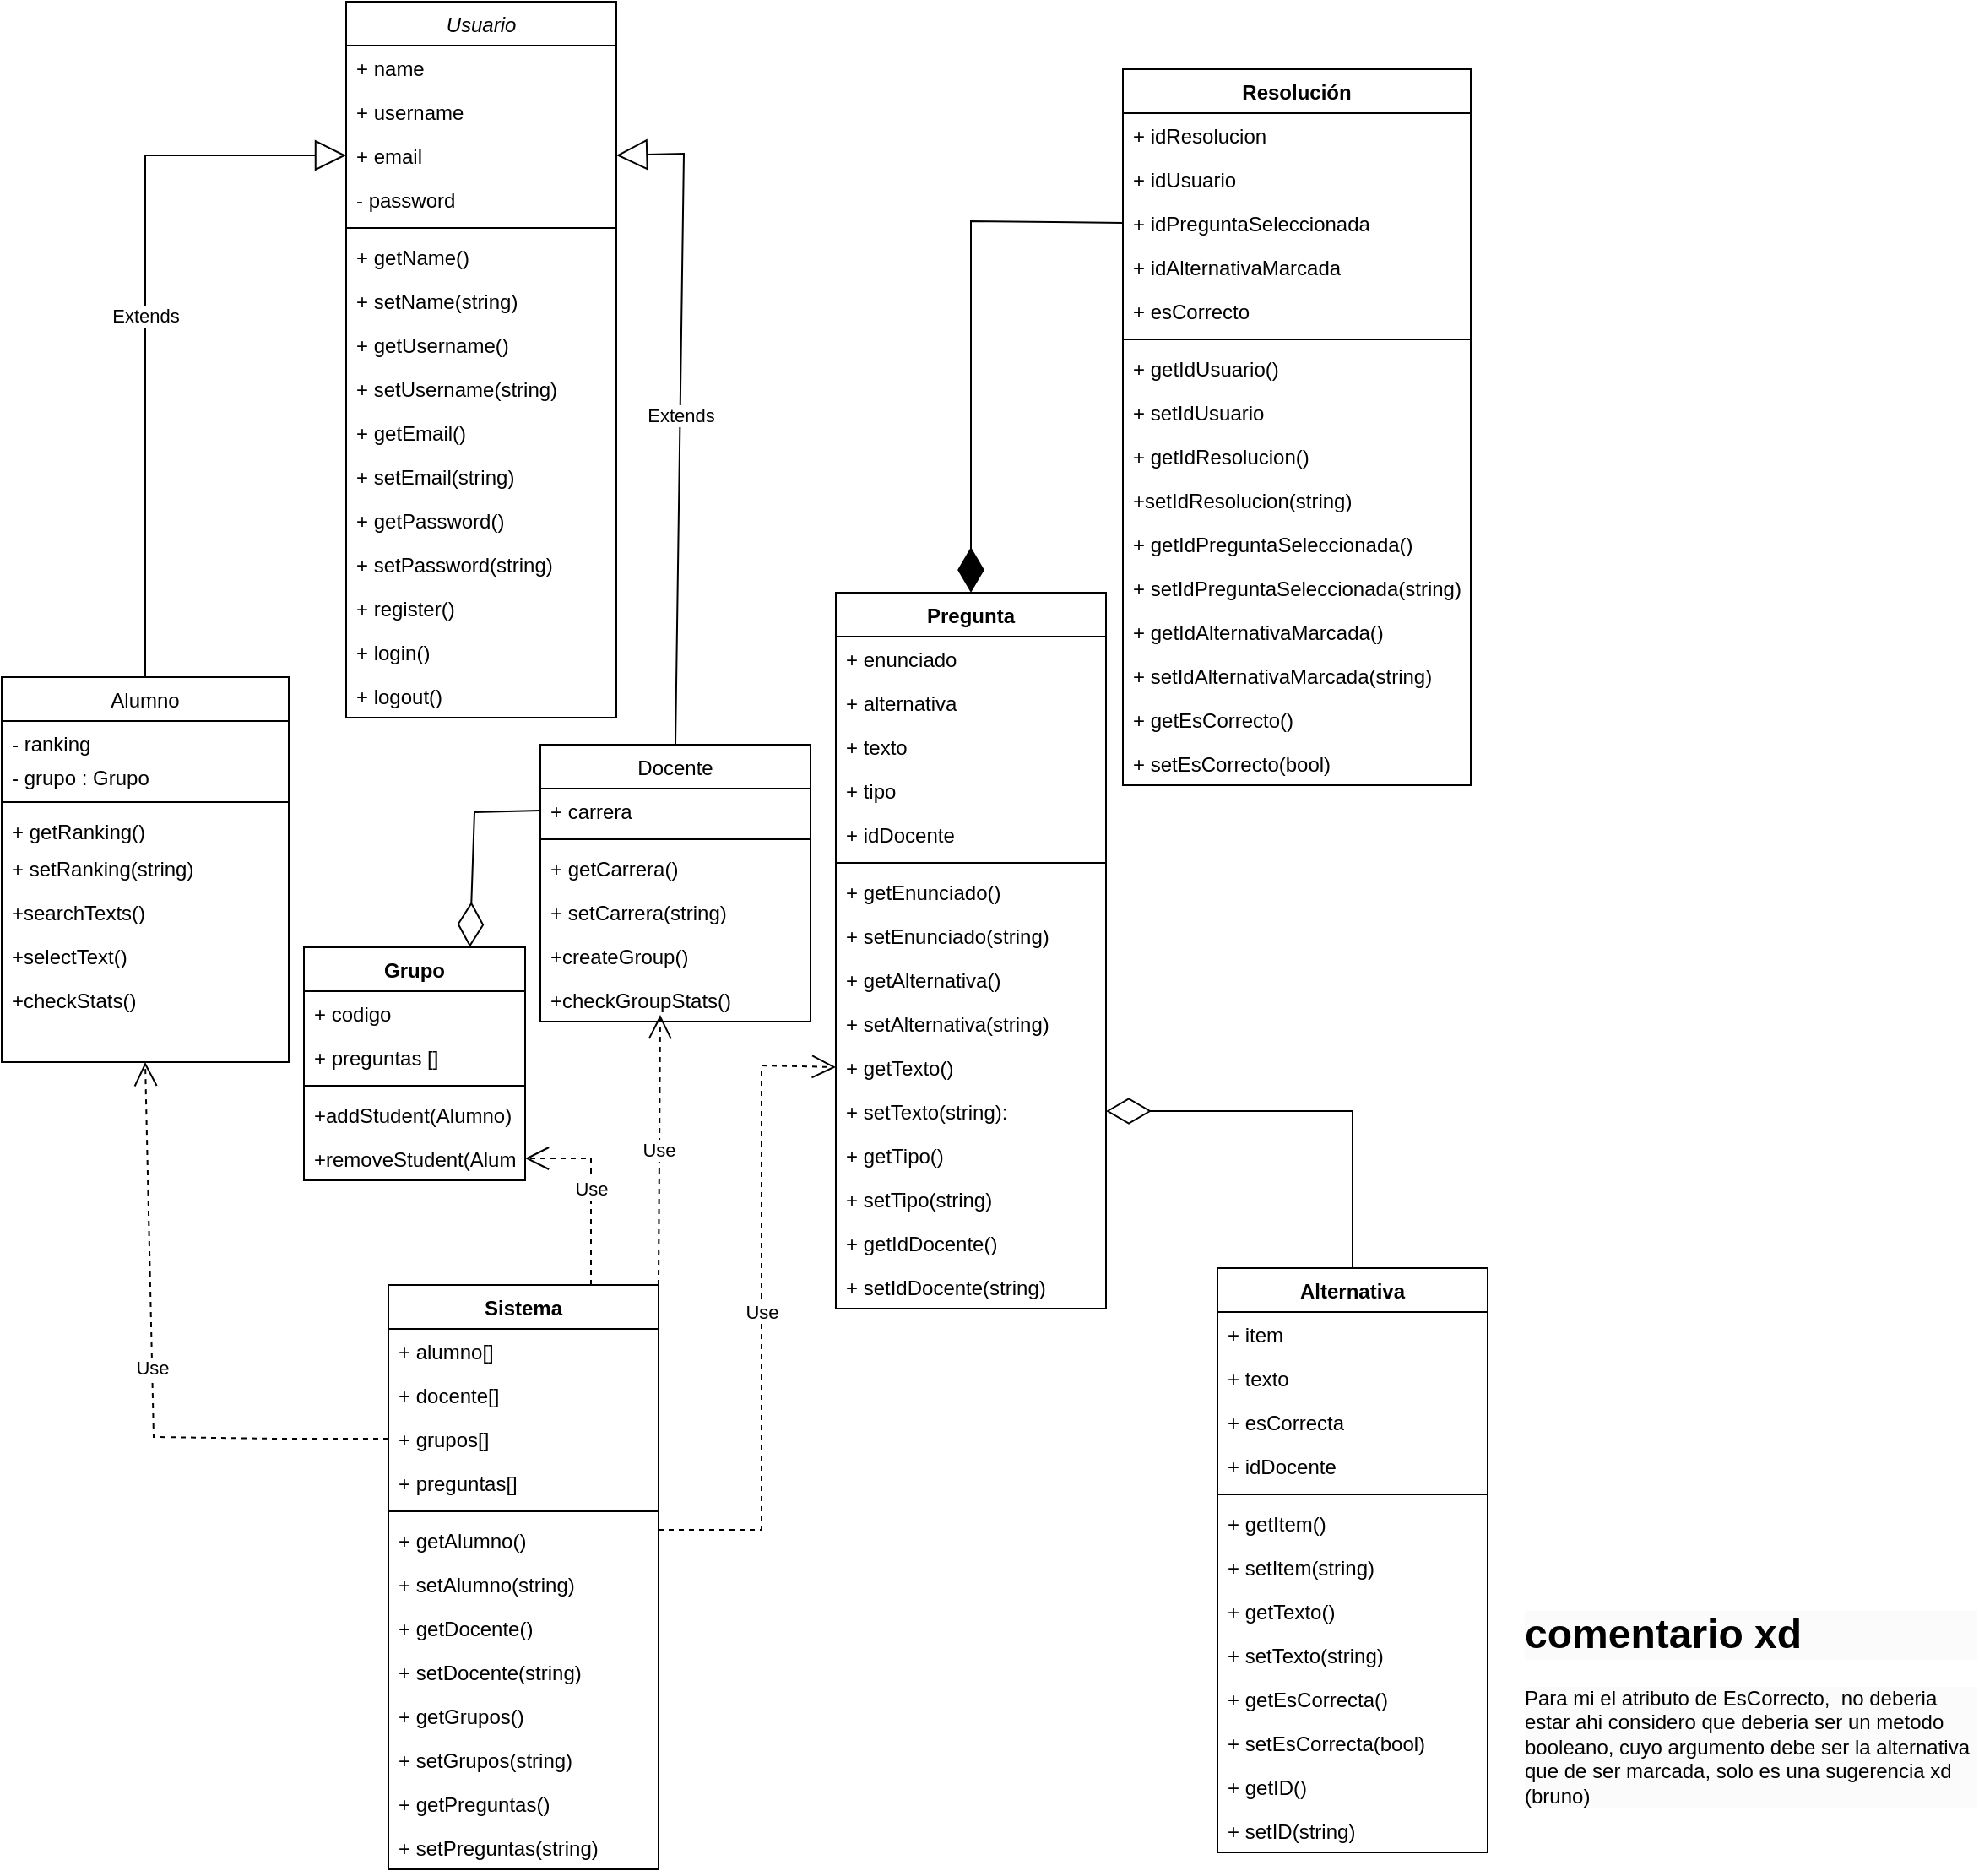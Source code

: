 <mxfile version="22.0.5" type="github">
  <diagram id="C5RBs43oDa-KdzZeNtuy" name="Page-1">
    <mxGraphModel dx="1805" dy="580" grid="1" gridSize="10" guides="1" tooltips="1" connect="1" arrows="1" fold="1" page="1" pageScale="1" pageWidth="827" pageHeight="1169" math="0" shadow="0">
      <root>
        <mxCell id="WIyWlLk6GJQsqaUBKTNV-0" />
        <mxCell id="WIyWlLk6GJQsqaUBKTNV-1" parent="WIyWlLk6GJQsqaUBKTNV-0" />
        <mxCell id="zkfFHV4jXpPFQw0GAbJ--0" value="Usuario" style="swimlane;fontStyle=2;align=center;verticalAlign=top;childLayout=stackLayout;horizontal=1;startSize=26;horizontalStack=0;resizeParent=1;resizeLast=0;collapsible=1;marginBottom=0;rounded=0;shadow=0;strokeWidth=1;" parent="WIyWlLk6GJQsqaUBKTNV-1" vertex="1">
          <mxGeometry x="124" width="160" height="424" as="geometry">
            <mxRectangle x="230" y="140" width="160" height="26" as="alternateBounds" />
          </mxGeometry>
        </mxCell>
        <mxCell id="VuIUFOPwmLwDUJ3QRw0k-3" value="+ name" style="text;align=left;verticalAlign=top;spacingLeft=4;spacingRight=4;overflow=hidden;rotatable=0;points=[[0,0.5],[1,0.5]];portConstraint=eastwest;" parent="zkfFHV4jXpPFQw0GAbJ--0" vertex="1">
          <mxGeometry y="26" width="160" height="26" as="geometry" />
        </mxCell>
        <mxCell id="zkfFHV4jXpPFQw0GAbJ--2" value="+ username" style="text;align=left;verticalAlign=top;spacingLeft=4;spacingRight=4;overflow=hidden;rotatable=0;points=[[0,0.5],[1,0.5]];portConstraint=eastwest;rounded=0;shadow=0;html=0;" parent="zkfFHV4jXpPFQw0GAbJ--0" vertex="1">
          <mxGeometry y="52" width="160" height="26" as="geometry" />
        </mxCell>
        <mxCell id="zkfFHV4jXpPFQw0GAbJ--3" value="+ email" style="text;align=left;verticalAlign=top;spacingLeft=4;spacingRight=4;overflow=hidden;rotatable=0;points=[[0,0.5],[1,0.5]];portConstraint=eastwest;rounded=0;shadow=0;html=0;" parent="zkfFHV4jXpPFQw0GAbJ--0" vertex="1">
          <mxGeometry y="78" width="160" height="26" as="geometry" />
        </mxCell>
        <mxCell id="VuIUFOPwmLwDUJ3QRw0k-4" value="- password" style="text;align=left;verticalAlign=top;spacingLeft=4;spacingRight=4;overflow=hidden;rotatable=0;points=[[0,0.5],[1,0.5]];portConstraint=eastwest;rounded=0;shadow=0;html=0;" parent="zkfFHV4jXpPFQw0GAbJ--0" vertex="1">
          <mxGeometry y="104" width="160" height="26" as="geometry" />
        </mxCell>
        <mxCell id="zkfFHV4jXpPFQw0GAbJ--4" value="" style="line;html=1;strokeWidth=1;align=left;verticalAlign=middle;spacingTop=-1;spacingLeft=3;spacingRight=3;rotatable=0;labelPosition=right;points=[];portConstraint=eastwest;" parent="zkfFHV4jXpPFQw0GAbJ--0" vertex="1">
          <mxGeometry y="130" width="160" height="8" as="geometry" />
        </mxCell>
        <mxCell id="zkfFHV4jXpPFQw0GAbJ--5" value="+ getName()" style="text;align=left;verticalAlign=top;spacingLeft=4;spacingRight=4;overflow=hidden;rotatable=0;points=[[0,0.5],[1,0.5]];portConstraint=eastwest;" parent="zkfFHV4jXpPFQw0GAbJ--0" vertex="1">
          <mxGeometry y="138" width="160" height="26" as="geometry" />
        </mxCell>
        <mxCell id="-sYdHZlYN81vbie1Mtk2-74" value="+ setName(string)&#xa;" style="text;align=left;verticalAlign=top;spacingLeft=4;spacingRight=4;overflow=hidden;rotatable=0;points=[[0,0.5],[1,0.5]];portConstraint=eastwest;" parent="zkfFHV4jXpPFQw0GAbJ--0" vertex="1">
          <mxGeometry y="164" width="160" height="26" as="geometry" />
        </mxCell>
        <mxCell id="-sYdHZlYN81vbie1Mtk2-75" value="+ getUsername()&#xa;" style="text;align=left;verticalAlign=top;spacingLeft=4;spacingRight=4;overflow=hidden;rotatable=0;points=[[0,0.5],[1,0.5]];portConstraint=eastwest;" parent="zkfFHV4jXpPFQw0GAbJ--0" vertex="1">
          <mxGeometry y="190" width="160" height="26" as="geometry" />
        </mxCell>
        <mxCell id="-sYdHZlYN81vbie1Mtk2-76" value="+ setUsername(string)" style="text;align=left;verticalAlign=top;spacingLeft=4;spacingRight=4;overflow=hidden;rotatable=0;points=[[0,0.5],[1,0.5]];portConstraint=eastwest;" parent="zkfFHV4jXpPFQw0GAbJ--0" vertex="1">
          <mxGeometry y="216" width="160" height="26" as="geometry" />
        </mxCell>
        <mxCell id="-sYdHZlYN81vbie1Mtk2-77" value="+ getEmail()" style="text;align=left;verticalAlign=top;spacingLeft=4;spacingRight=4;overflow=hidden;rotatable=0;points=[[0,0.5],[1,0.5]];portConstraint=eastwest;" parent="zkfFHV4jXpPFQw0GAbJ--0" vertex="1">
          <mxGeometry y="242" width="160" height="26" as="geometry" />
        </mxCell>
        <mxCell id="-sYdHZlYN81vbie1Mtk2-78" value="+ setEmail(string)" style="text;align=left;verticalAlign=top;spacingLeft=4;spacingRight=4;overflow=hidden;rotatable=0;points=[[0,0.5],[1,0.5]];portConstraint=eastwest;" parent="zkfFHV4jXpPFQw0GAbJ--0" vertex="1">
          <mxGeometry y="268" width="160" height="26" as="geometry" />
        </mxCell>
        <mxCell id="-sYdHZlYN81vbie1Mtk2-79" value="+ getPassword()" style="text;align=left;verticalAlign=top;spacingLeft=4;spacingRight=4;overflow=hidden;rotatable=0;points=[[0,0.5],[1,0.5]];portConstraint=eastwest;" parent="zkfFHV4jXpPFQw0GAbJ--0" vertex="1">
          <mxGeometry y="294" width="160" height="26" as="geometry" />
        </mxCell>
        <mxCell id="-sYdHZlYN81vbie1Mtk2-80" value="+ setPassword(string)" style="text;align=left;verticalAlign=top;spacingLeft=4;spacingRight=4;overflow=hidden;rotatable=0;points=[[0,0.5],[1,0.5]];portConstraint=eastwest;" parent="zkfFHV4jXpPFQw0GAbJ--0" vertex="1">
          <mxGeometry y="320" width="160" height="26" as="geometry" />
        </mxCell>
        <mxCell id="GZ8wOu5N65sFZoNqxZ4k-1" value="+ register()&#xa;" style="text;align=left;verticalAlign=top;spacingLeft=4;spacingRight=4;overflow=hidden;rotatable=0;points=[[0,0.5],[1,0.5]];portConstraint=eastwest;" parent="zkfFHV4jXpPFQw0GAbJ--0" vertex="1">
          <mxGeometry y="346" width="160" height="26" as="geometry" />
        </mxCell>
        <mxCell id="GZ8wOu5N65sFZoNqxZ4k-4" value="+ login()&#xa;" style="text;align=left;verticalAlign=top;spacingLeft=4;spacingRight=4;overflow=hidden;rotatable=0;points=[[0,0.5],[1,0.5]];portConstraint=eastwest;" parent="zkfFHV4jXpPFQw0GAbJ--0" vertex="1">
          <mxGeometry y="372" width="160" height="26" as="geometry" />
        </mxCell>
        <mxCell id="GZ8wOu5N65sFZoNqxZ4k-5" value="+ logout()&#xa;" style="text;align=left;verticalAlign=top;spacingLeft=4;spacingRight=4;overflow=hidden;rotatable=0;points=[[0,0.5],[1,0.5]];portConstraint=eastwest;" parent="zkfFHV4jXpPFQw0GAbJ--0" vertex="1">
          <mxGeometry y="398" width="160" height="26" as="geometry" />
        </mxCell>
        <mxCell id="zkfFHV4jXpPFQw0GAbJ--6" value="Alumno" style="swimlane;fontStyle=0;align=center;verticalAlign=top;childLayout=stackLayout;horizontal=1;startSize=26;horizontalStack=0;resizeParent=1;resizeLast=0;collapsible=1;marginBottom=0;rounded=0;shadow=0;strokeWidth=1;" parent="WIyWlLk6GJQsqaUBKTNV-1" vertex="1">
          <mxGeometry x="-80" y="400" width="170" height="228" as="geometry">
            <mxRectangle x="130" y="380" width="160" height="26" as="alternateBounds" />
          </mxGeometry>
        </mxCell>
        <mxCell id="VuIUFOPwmLwDUJ3QRw0k-2" value="- ranking" style="text;align=left;verticalAlign=top;spacingLeft=4;spacingRight=4;overflow=hidden;rotatable=0;points=[[0,0.5],[1,0.5]];portConstraint=eastwest;rounded=0;shadow=0;html=0;" parent="zkfFHV4jXpPFQw0GAbJ--6" vertex="1">
          <mxGeometry y="26" width="170" height="20" as="geometry" />
        </mxCell>
        <mxCell id="-X-hj3i7DVa1uZAkumGQ-4" value="- grupo : Grupo" style="text;align=left;verticalAlign=top;spacingLeft=4;spacingRight=4;overflow=hidden;rotatable=0;points=[[0,0.5],[1,0.5]];portConstraint=eastwest;rounded=0;shadow=0;html=0;" parent="zkfFHV4jXpPFQw0GAbJ--6" vertex="1">
          <mxGeometry y="46" width="170" height="24" as="geometry" />
        </mxCell>
        <mxCell id="zkfFHV4jXpPFQw0GAbJ--9" value="" style="line;html=1;strokeWidth=1;align=left;verticalAlign=middle;spacingTop=-1;spacingLeft=3;spacingRight=3;rotatable=0;labelPosition=right;points=[];portConstraint=eastwest;" parent="zkfFHV4jXpPFQw0GAbJ--6" vertex="1">
          <mxGeometry y="70" width="170" height="8" as="geometry" />
        </mxCell>
        <mxCell id="zkfFHV4jXpPFQw0GAbJ--11" value="+ getRanking()" style="text;align=left;verticalAlign=top;spacingLeft=4;spacingRight=4;overflow=hidden;rotatable=0;points=[[0,0.5],[1,0.5]];portConstraint=eastwest;" parent="zkfFHV4jXpPFQw0GAbJ--6" vertex="1">
          <mxGeometry y="78" width="170" height="22" as="geometry" />
        </mxCell>
        <mxCell id="-sYdHZlYN81vbie1Mtk2-96" value="+ setRanking(string)" style="text;align=left;verticalAlign=top;spacingLeft=4;spacingRight=4;overflow=hidden;rotatable=0;points=[[0,0.5],[1,0.5]];portConstraint=eastwest;" parent="zkfFHV4jXpPFQw0GAbJ--6" vertex="1">
          <mxGeometry y="100" width="170" height="26" as="geometry" />
        </mxCell>
        <mxCell id="-X-hj3i7DVa1uZAkumGQ-1" value="+searchTexts()" style="text;align=left;verticalAlign=top;spacingLeft=4;spacingRight=4;overflow=hidden;rotatable=0;points=[[0,0.5],[1,0.5]];portConstraint=eastwest;" parent="zkfFHV4jXpPFQw0GAbJ--6" vertex="1">
          <mxGeometry y="126" width="170" height="26" as="geometry" />
        </mxCell>
        <mxCell id="-X-hj3i7DVa1uZAkumGQ-2" value="+selectText()" style="text;align=left;verticalAlign=top;spacingLeft=4;spacingRight=4;overflow=hidden;rotatable=0;points=[[0,0.5],[1,0.5]];portConstraint=eastwest;" parent="zkfFHV4jXpPFQw0GAbJ--6" vertex="1">
          <mxGeometry y="152" width="170" height="26" as="geometry" />
        </mxCell>
        <mxCell id="-X-hj3i7DVa1uZAkumGQ-3" value="+checkStats()" style="text;align=left;verticalAlign=top;spacingLeft=4;spacingRight=4;overflow=hidden;rotatable=0;points=[[0,0.5],[1,0.5]];portConstraint=eastwest;" parent="zkfFHV4jXpPFQw0GAbJ--6" vertex="1">
          <mxGeometry y="178" width="170" height="26" as="geometry" />
        </mxCell>
        <mxCell id="zkfFHV4jXpPFQw0GAbJ--13" value="Docente" style="swimlane;fontStyle=0;align=center;verticalAlign=top;childLayout=stackLayout;horizontal=1;startSize=26;horizontalStack=0;resizeParent=1;resizeLast=0;collapsible=1;marginBottom=0;rounded=0;shadow=0;strokeWidth=1;" parent="WIyWlLk6GJQsqaUBKTNV-1" vertex="1">
          <mxGeometry x="239" y="440" width="160" height="164" as="geometry">
            <mxRectangle x="340" y="380" width="170" height="26" as="alternateBounds" />
          </mxGeometry>
        </mxCell>
        <mxCell id="zkfFHV4jXpPFQw0GAbJ--14" value="+ carrera" style="text;align=left;verticalAlign=top;spacingLeft=4;spacingRight=4;overflow=hidden;rotatable=0;points=[[0,0.5],[1,0.5]];portConstraint=eastwest;" parent="zkfFHV4jXpPFQw0GAbJ--13" vertex="1">
          <mxGeometry y="26" width="160" height="26" as="geometry" />
        </mxCell>
        <mxCell id="zkfFHV4jXpPFQw0GAbJ--15" value="" style="line;html=1;strokeWidth=1;align=left;verticalAlign=middle;spacingTop=-1;spacingLeft=3;spacingRight=3;rotatable=0;labelPosition=right;points=[];portConstraint=eastwest;" parent="zkfFHV4jXpPFQw0GAbJ--13" vertex="1">
          <mxGeometry y="52" width="160" height="8" as="geometry" />
        </mxCell>
        <mxCell id="-sYdHZlYN81vbie1Mtk2-94" value="+ getCarrera()" style="text;align=left;verticalAlign=top;spacingLeft=4;spacingRight=4;overflow=hidden;rotatable=0;points=[[0,0.5],[1,0.5]];portConstraint=eastwest;" parent="zkfFHV4jXpPFQw0GAbJ--13" vertex="1">
          <mxGeometry y="60" width="160" height="26" as="geometry" />
        </mxCell>
        <mxCell id="-sYdHZlYN81vbie1Mtk2-95" value="+ setCarrera(string)" style="text;align=left;verticalAlign=top;spacingLeft=4;spacingRight=4;overflow=hidden;rotatable=0;points=[[0,0.5],[1,0.5]];portConstraint=eastwest;" parent="zkfFHV4jXpPFQw0GAbJ--13" vertex="1">
          <mxGeometry y="86" width="160" height="26" as="geometry" />
        </mxCell>
        <mxCell id="-X-hj3i7DVa1uZAkumGQ-5" value="+createGroup()" style="text;align=left;verticalAlign=top;spacingLeft=4;spacingRight=4;overflow=hidden;rotatable=0;points=[[0,0.5],[1,0.5]];portConstraint=eastwest;" parent="zkfFHV4jXpPFQw0GAbJ--13" vertex="1">
          <mxGeometry y="112" width="160" height="26" as="geometry" />
        </mxCell>
        <mxCell id="-X-hj3i7DVa1uZAkumGQ-6" value="+checkGroupStats()" style="text;align=left;verticalAlign=top;spacingLeft=4;spacingRight=4;overflow=hidden;rotatable=0;points=[[0,0.5],[1,0.5]];portConstraint=eastwest;" parent="zkfFHV4jXpPFQw0GAbJ--13" vertex="1">
          <mxGeometry y="138" width="160" height="26" as="geometry" />
        </mxCell>
        <mxCell id="-sYdHZlYN81vbie1Mtk2-14" value="Pregunta" style="swimlane;fontStyle=1;align=center;verticalAlign=top;childLayout=stackLayout;horizontal=1;startSize=26;horizontalStack=0;resizeParent=1;resizeParentMax=0;resizeLast=0;collapsible=1;marginBottom=0;whiteSpace=wrap;html=1;" parent="WIyWlLk6GJQsqaUBKTNV-1" vertex="1">
          <mxGeometry x="414" y="350" width="160" height="424" as="geometry" />
        </mxCell>
        <mxCell id="-sYdHZlYN81vbie1Mtk2-15" value="+ enunciado" style="text;strokeColor=none;fillColor=none;align=left;verticalAlign=top;spacingLeft=4;spacingRight=4;overflow=hidden;rotatable=0;points=[[0,0.5],[1,0.5]];portConstraint=eastwest;whiteSpace=wrap;html=1;" parent="-sYdHZlYN81vbie1Mtk2-14" vertex="1">
          <mxGeometry y="26" width="160" height="26" as="geometry" />
        </mxCell>
        <mxCell id="-sYdHZlYN81vbie1Mtk2-18" value="+ alternativa" style="text;strokeColor=none;fillColor=none;align=left;verticalAlign=top;spacingLeft=4;spacingRight=4;overflow=hidden;rotatable=0;points=[[0,0.5],[1,0.5]];portConstraint=eastwest;whiteSpace=wrap;html=1;" parent="-sYdHZlYN81vbie1Mtk2-14" vertex="1">
          <mxGeometry y="52" width="160" height="26" as="geometry" />
        </mxCell>
        <mxCell id="-sYdHZlYN81vbie1Mtk2-19" value="+ texto" style="text;strokeColor=none;fillColor=none;align=left;verticalAlign=top;spacingLeft=4;spacingRight=4;overflow=hidden;rotatable=0;points=[[0,0.5],[1,0.5]];portConstraint=eastwest;whiteSpace=wrap;html=1;" parent="-sYdHZlYN81vbie1Mtk2-14" vertex="1">
          <mxGeometry y="78" width="160" height="26" as="geometry" />
        </mxCell>
        <mxCell id="-sYdHZlYN81vbie1Mtk2-20" value="+ tipo" style="text;strokeColor=none;fillColor=none;align=left;verticalAlign=top;spacingLeft=4;spacingRight=4;overflow=hidden;rotatable=0;points=[[0,0.5],[1,0.5]];portConstraint=eastwest;whiteSpace=wrap;html=1;" parent="-sYdHZlYN81vbie1Mtk2-14" vertex="1">
          <mxGeometry y="104" width="160" height="26" as="geometry" />
        </mxCell>
        <mxCell id="-sYdHZlYN81vbie1Mtk2-21" value="+ idDocente" style="text;strokeColor=none;fillColor=none;align=left;verticalAlign=top;spacingLeft=4;spacingRight=4;overflow=hidden;rotatable=0;points=[[0,0.5],[1,0.5]];portConstraint=eastwest;whiteSpace=wrap;html=1;" parent="-sYdHZlYN81vbie1Mtk2-14" vertex="1">
          <mxGeometry y="130" width="160" height="26" as="geometry" />
        </mxCell>
        <mxCell id="-sYdHZlYN81vbie1Mtk2-16" value="" style="line;strokeWidth=1;fillColor=none;align=left;verticalAlign=middle;spacingTop=-1;spacingLeft=3;spacingRight=3;rotatable=0;labelPosition=right;points=[];portConstraint=eastwest;strokeColor=inherit;" parent="-sYdHZlYN81vbie1Mtk2-14" vertex="1">
          <mxGeometry y="156" width="160" height="8" as="geometry" />
        </mxCell>
        <mxCell id="-sYdHZlYN81vbie1Mtk2-17" value="+ getEnunciado()" style="text;strokeColor=none;fillColor=none;align=left;verticalAlign=top;spacingLeft=4;spacingRight=4;overflow=hidden;rotatable=0;points=[[0,0.5],[1,0.5]];portConstraint=eastwest;whiteSpace=wrap;html=1;" parent="-sYdHZlYN81vbie1Mtk2-14" vertex="1">
          <mxGeometry y="164" width="160" height="26" as="geometry" />
        </mxCell>
        <mxCell id="-sYdHZlYN81vbie1Mtk2-81" value="+ setEnunciado(string)" style="text;strokeColor=none;fillColor=none;align=left;verticalAlign=top;spacingLeft=4;spacingRight=4;overflow=hidden;rotatable=0;points=[[0,0.5],[1,0.5]];portConstraint=eastwest;whiteSpace=wrap;html=1;" parent="-sYdHZlYN81vbie1Mtk2-14" vertex="1">
          <mxGeometry y="190" width="160" height="26" as="geometry" />
        </mxCell>
        <mxCell id="-sYdHZlYN81vbie1Mtk2-82" value="+ getAlternativa()" style="text;strokeColor=none;fillColor=none;align=left;verticalAlign=top;spacingLeft=4;spacingRight=4;overflow=hidden;rotatable=0;points=[[0,0.5],[1,0.5]];portConstraint=eastwest;whiteSpace=wrap;html=1;" parent="-sYdHZlYN81vbie1Mtk2-14" vertex="1">
          <mxGeometry y="216" width="160" height="26" as="geometry" />
        </mxCell>
        <mxCell id="-sYdHZlYN81vbie1Mtk2-83" value="+ setAlternativa(string)" style="text;strokeColor=none;fillColor=none;align=left;verticalAlign=top;spacingLeft=4;spacingRight=4;overflow=hidden;rotatable=0;points=[[0,0.5],[1,0.5]];portConstraint=eastwest;whiteSpace=wrap;html=1;" parent="-sYdHZlYN81vbie1Mtk2-14" vertex="1">
          <mxGeometry y="242" width="160" height="26" as="geometry" />
        </mxCell>
        <mxCell id="-sYdHZlYN81vbie1Mtk2-84" value="+ getTexto()" style="text;strokeColor=none;fillColor=none;align=left;verticalAlign=top;spacingLeft=4;spacingRight=4;overflow=hidden;rotatable=0;points=[[0,0.5],[1,0.5]];portConstraint=eastwest;whiteSpace=wrap;html=1;" parent="-sYdHZlYN81vbie1Mtk2-14" vertex="1">
          <mxGeometry y="268" width="160" height="26" as="geometry" />
        </mxCell>
        <mxCell id="-sYdHZlYN81vbie1Mtk2-85" value="+ setTexto(string):" style="text;strokeColor=none;fillColor=none;align=left;verticalAlign=top;spacingLeft=4;spacingRight=4;overflow=hidden;rotatable=0;points=[[0,0.5],[1,0.5]];portConstraint=eastwest;whiteSpace=wrap;html=1;" parent="-sYdHZlYN81vbie1Mtk2-14" vertex="1">
          <mxGeometry y="294" width="160" height="26" as="geometry" />
        </mxCell>
        <mxCell id="-sYdHZlYN81vbie1Mtk2-86" value="+ getTipo()" style="text;strokeColor=none;fillColor=none;align=left;verticalAlign=top;spacingLeft=4;spacingRight=4;overflow=hidden;rotatable=0;points=[[0,0.5],[1,0.5]];portConstraint=eastwest;whiteSpace=wrap;html=1;" parent="-sYdHZlYN81vbie1Mtk2-14" vertex="1">
          <mxGeometry y="320" width="160" height="26" as="geometry" />
        </mxCell>
        <mxCell id="-sYdHZlYN81vbie1Mtk2-90" value="+ setTipo(string)" style="text;strokeColor=none;fillColor=none;align=left;verticalAlign=top;spacingLeft=4;spacingRight=4;overflow=hidden;rotatable=0;points=[[0,0.5],[1,0.5]];portConstraint=eastwest;whiteSpace=wrap;html=1;" parent="-sYdHZlYN81vbie1Mtk2-14" vertex="1">
          <mxGeometry y="346" width="160" height="26" as="geometry" />
        </mxCell>
        <mxCell id="-sYdHZlYN81vbie1Mtk2-91" value="+ getIdDocente()" style="text;strokeColor=none;fillColor=none;align=left;verticalAlign=top;spacingLeft=4;spacingRight=4;overflow=hidden;rotatable=0;points=[[0,0.5],[1,0.5]];portConstraint=eastwest;whiteSpace=wrap;html=1;" parent="-sYdHZlYN81vbie1Mtk2-14" vertex="1">
          <mxGeometry y="372" width="160" height="26" as="geometry" />
        </mxCell>
        <mxCell id="-sYdHZlYN81vbie1Mtk2-92" value="+ setIdDocente(string)" style="text;strokeColor=none;fillColor=none;align=left;verticalAlign=top;spacingLeft=4;spacingRight=4;overflow=hidden;rotatable=0;points=[[0,0.5],[1,0.5]];portConstraint=eastwest;whiteSpace=wrap;html=1;" parent="-sYdHZlYN81vbie1Mtk2-14" vertex="1">
          <mxGeometry y="398" width="160" height="26" as="geometry" />
        </mxCell>
        <mxCell id="-sYdHZlYN81vbie1Mtk2-24" value="Grupo" style="swimlane;fontStyle=1;align=center;verticalAlign=top;childLayout=stackLayout;horizontal=1;startSize=26;horizontalStack=0;resizeParent=1;resizeParentMax=0;resizeLast=0;collapsible=1;marginBottom=0;whiteSpace=wrap;html=1;" parent="WIyWlLk6GJQsqaUBKTNV-1" vertex="1">
          <mxGeometry x="99" y="560" width="131" height="138" as="geometry" />
        </mxCell>
        <mxCell id="-sYdHZlYN81vbie1Mtk2-25" value="+ codigo" style="text;strokeColor=none;fillColor=none;align=left;verticalAlign=top;spacingLeft=4;spacingRight=4;overflow=hidden;rotatable=0;points=[[0,0.5],[1,0.5]];portConstraint=eastwest;whiteSpace=wrap;html=1;" parent="-sYdHZlYN81vbie1Mtk2-24" vertex="1">
          <mxGeometry y="26" width="131" height="26" as="geometry" />
        </mxCell>
        <mxCell id="-sYdHZlYN81vbie1Mtk2-28" value="+ preguntas []" style="text;strokeColor=none;fillColor=none;align=left;verticalAlign=top;spacingLeft=4;spacingRight=4;overflow=hidden;rotatable=0;points=[[0,0.5],[1,0.5]];portConstraint=eastwest;whiteSpace=wrap;html=1;" parent="-sYdHZlYN81vbie1Mtk2-24" vertex="1">
          <mxGeometry y="52" width="131" height="26" as="geometry" />
        </mxCell>
        <mxCell id="-sYdHZlYN81vbie1Mtk2-26" value="" style="line;strokeWidth=1;fillColor=none;align=left;verticalAlign=middle;spacingTop=-1;spacingLeft=3;spacingRight=3;rotatable=0;labelPosition=right;points=[];portConstraint=eastwest;strokeColor=inherit;" parent="-sYdHZlYN81vbie1Mtk2-24" vertex="1">
          <mxGeometry y="78" width="131" height="8" as="geometry" />
        </mxCell>
        <mxCell id="-sYdHZlYN81vbie1Mtk2-27" value="+addStudent(Alumno)" style="text;strokeColor=none;fillColor=none;align=left;verticalAlign=top;spacingLeft=4;spacingRight=4;overflow=hidden;rotatable=0;points=[[0,0.5],[1,0.5]];portConstraint=eastwest;whiteSpace=wrap;html=1;" parent="-sYdHZlYN81vbie1Mtk2-24" vertex="1">
          <mxGeometry y="86" width="131" height="26" as="geometry" />
        </mxCell>
        <mxCell id="-sYdHZlYN81vbie1Mtk2-113" value="+removeStudent(Alumno)" style="text;strokeColor=none;fillColor=none;align=left;verticalAlign=top;spacingLeft=4;spacingRight=4;overflow=hidden;rotatable=0;points=[[0,0.5],[1,0.5]];portConstraint=eastwest;whiteSpace=wrap;html=1;" parent="-sYdHZlYN81vbie1Mtk2-24" vertex="1">
          <mxGeometry y="112" width="131" height="26" as="geometry" />
        </mxCell>
        <mxCell id="-sYdHZlYN81vbie1Mtk2-33" value="Alternativa" style="swimlane;fontStyle=1;align=center;verticalAlign=top;childLayout=stackLayout;horizontal=1;startSize=26;horizontalStack=0;resizeParent=1;resizeParentMax=0;resizeLast=0;collapsible=1;marginBottom=0;whiteSpace=wrap;html=1;" parent="WIyWlLk6GJQsqaUBKTNV-1" vertex="1">
          <mxGeometry x="640" y="750" width="160" height="346" as="geometry" />
        </mxCell>
        <mxCell id="-sYdHZlYN81vbie1Mtk2-34" value="+ item" style="text;strokeColor=none;fillColor=none;align=left;verticalAlign=top;spacingLeft=4;spacingRight=4;overflow=hidden;rotatable=0;points=[[0,0.5],[1,0.5]];portConstraint=eastwest;whiteSpace=wrap;html=1;" parent="-sYdHZlYN81vbie1Mtk2-33" vertex="1">
          <mxGeometry y="26" width="160" height="26" as="geometry" />
        </mxCell>
        <mxCell id="-sYdHZlYN81vbie1Mtk2-38" value="+ texto" style="text;strokeColor=none;fillColor=none;align=left;verticalAlign=top;spacingLeft=4;spacingRight=4;overflow=hidden;rotatable=0;points=[[0,0.5],[1,0.5]];portConstraint=eastwest;whiteSpace=wrap;html=1;" parent="-sYdHZlYN81vbie1Mtk2-33" vertex="1">
          <mxGeometry y="52" width="160" height="26" as="geometry" />
        </mxCell>
        <mxCell id="-sYdHZlYN81vbie1Mtk2-37" value="+ esCorrecta" style="text;strokeColor=none;fillColor=none;align=left;verticalAlign=top;spacingLeft=4;spacingRight=4;overflow=hidden;rotatable=0;points=[[0,0.5],[1,0.5]];portConstraint=eastwest;whiteSpace=wrap;html=1;" parent="-sYdHZlYN81vbie1Mtk2-33" vertex="1">
          <mxGeometry y="78" width="160" height="26" as="geometry" />
        </mxCell>
        <mxCell id="-sYdHZlYN81vbie1Mtk2-39" value="+ idDocente" style="text;strokeColor=none;fillColor=none;align=left;verticalAlign=top;spacingLeft=4;spacingRight=4;overflow=hidden;rotatable=0;points=[[0,0.5],[1,0.5]];portConstraint=eastwest;whiteSpace=wrap;html=1;" parent="-sYdHZlYN81vbie1Mtk2-33" vertex="1">
          <mxGeometry y="104" width="160" height="26" as="geometry" />
        </mxCell>
        <mxCell id="-sYdHZlYN81vbie1Mtk2-35" value="" style="line;strokeWidth=1;fillColor=none;align=left;verticalAlign=middle;spacingTop=-1;spacingLeft=3;spacingRight=3;rotatable=0;labelPosition=right;points=[];portConstraint=eastwest;strokeColor=inherit;" parent="-sYdHZlYN81vbie1Mtk2-33" vertex="1">
          <mxGeometry y="130" width="160" height="8" as="geometry" />
        </mxCell>
        <mxCell id="-sYdHZlYN81vbie1Mtk2-36" value="+ getItem()" style="text;strokeColor=none;fillColor=none;align=left;verticalAlign=top;spacingLeft=4;spacingRight=4;overflow=hidden;rotatable=0;points=[[0,0.5],[1,0.5]];portConstraint=eastwest;whiteSpace=wrap;html=1;" parent="-sYdHZlYN81vbie1Mtk2-33" vertex="1">
          <mxGeometry y="138" width="160" height="26" as="geometry" />
        </mxCell>
        <mxCell id="-sYdHZlYN81vbie1Mtk2-97" value="+ setItem(string)" style="text;strokeColor=none;fillColor=none;align=left;verticalAlign=top;spacingLeft=4;spacingRight=4;overflow=hidden;rotatable=0;points=[[0,0.5],[1,0.5]];portConstraint=eastwest;whiteSpace=wrap;html=1;" parent="-sYdHZlYN81vbie1Mtk2-33" vertex="1">
          <mxGeometry y="164" width="160" height="26" as="geometry" />
        </mxCell>
        <mxCell id="-sYdHZlYN81vbie1Mtk2-98" value="+ getTexto()" style="text;strokeColor=none;fillColor=none;align=left;verticalAlign=top;spacingLeft=4;spacingRight=4;overflow=hidden;rotatable=0;points=[[0,0.5],[1,0.5]];portConstraint=eastwest;whiteSpace=wrap;html=1;" parent="-sYdHZlYN81vbie1Mtk2-33" vertex="1">
          <mxGeometry y="190" width="160" height="26" as="geometry" />
        </mxCell>
        <mxCell id="-sYdHZlYN81vbie1Mtk2-99" value="+ setTexto(string)" style="text;strokeColor=none;fillColor=none;align=left;verticalAlign=top;spacingLeft=4;spacingRight=4;overflow=hidden;rotatable=0;points=[[0,0.5],[1,0.5]];portConstraint=eastwest;whiteSpace=wrap;html=1;" parent="-sYdHZlYN81vbie1Mtk2-33" vertex="1">
          <mxGeometry y="216" width="160" height="26" as="geometry" />
        </mxCell>
        <mxCell id="-sYdHZlYN81vbie1Mtk2-100" value="+ getEsCorrecta()" style="text;strokeColor=none;fillColor=none;align=left;verticalAlign=top;spacingLeft=4;spacingRight=4;overflow=hidden;rotatable=0;points=[[0,0.5],[1,0.5]];portConstraint=eastwest;whiteSpace=wrap;html=1;" parent="-sYdHZlYN81vbie1Mtk2-33" vertex="1">
          <mxGeometry y="242" width="160" height="26" as="geometry" />
        </mxCell>
        <mxCell id="-sYdHZlYN81vbie1Mtk2-101" value="+ setEsCorrecta(bool)" style="text;strokeColor=none;fillColor=none;align=left;verticalAlign=top;spacingLeft=4;spacingRight=4;overflow=hidden;rotatable=0;points=[[0,0.5],[1,0.5]];portConstraint=eastwest;whiteSpace=wrap;html=1;" parent="-sYdHZlYN81vbie1Mtk2-33" vertex="1">
          <mxGeometry y="268" width="160" height="26" as="geometry" />
        </mxCell>
        <mxCell id="-sYdHZlYN81vbie1Mtk2-102" value="+ getID()" style="text;strokeColor=none;fillColor=none;align=left;verticalAlign=top;spacingLeft=4;spacingRight=4;overflow=hidden;rotatable=0;points=[[0,0.5],[1,0.5]];portConstraint=eastwest;whiteSpace=wrap;html=1;" parent="-sYdHZlYN81vbie1Mtk2-33" vertex="1">
          <mxGeometry y="294" width="160" height="26" as="geometry" />
        </mxCell>
        <mxCell id="-sYdHZlYN81vbie1Mtk2-103" value="+ setID(string)" style="text;strokeColor=none;fillColor=none;align=left;verticalAlign=top;spacingLeft=4;spacingRight=4;overflow=hidden;rotatable=0;points=[[0,0.5],[1,0.5]];portConstraint=eastwest;whiteSpace=wrap;html=1;" parent="-sYdHZlYN81vbie1Mtk2-33" vertex="1">
          <mxGeometry y="320" width="160" height="26" as="geometry" />
        </mxCell>
        <mxCell id="-sYdHZlYN81vbie1Mtk2-43" value="Sistema" style="swimlane;fontStyle=1;align=center;verticalAlign=top;childLayout=stackLayout;horizontal=1;startSize=26;horizontalStack=0;resizeParent=1;resizeParentMax=0;resizeLast=0;collapsible=1;marginBottom=0;whiteSpace=wrap;html=1;" parent="WIyWlLk6GJQsqaUBKTNV-1" vertex="1">
          <mxGeometry x="149" y="760" width="160" height="346" as="geometry" />
        </mxCell>
        <mxCell id="-sYdHZlYN81vbie1Mtk2-44" value="+ alumno[]&amp;nbsp;" style="text;strokeColor=none;fillColor=none;align=left;verticalAlign=top;spacingLeft=4;spacingRight=4;overflow=hidden;rotatable=0;points=[[0,0.5],[1,0.5]];portConstraint=eastwest;whiteSpace=wrap;html=1;" parent="-sYdHZlYN81vbie1Mtk2-43" vertex="1">
          <mxGeometry y="26" width="160" height="26" as="geometry" />
        </mxCell>
        <mxCell id="-sYdHZlYN81vbie1Mtk2-51" value="+ docente[]&amp;nbsp;" style="text;strokeColor=none;fillColor=none;align=left;verticalAlign=top;spacingLeft=4;spacingRight=4;overflow=hidden;rotatable=0;points=[[0,0.5],[1,0.5]];portConstraint=eastwest;whiteSpace=wrap;html=1;" parent="-sYdHZlYN81vbie1Mtk2-43" vertex="1">
          <mxGeometry y="52" width="160" height="26" as="geometry" />
        </mxCell>
        <mxCell id="-sYdHZlYN81vbie1Mtk2-52" value="+ grupos[]" style="text;strokeColor=none;fillColor=none;align=left;verticalAlign=top;spacingLeft=4;spacingRight=4;overflow=hidden;rotatable=0;points=[[0,0.5],[1,0.5]];portConstraint=eastwest;whiteSpace=wrap;html=1;" parent="-sYdHZlYN81vbie1Mtk2-43" vertex="1">
          <mxGeometry y="78" width="160" height="26" as="geometry" />
        </mxCell>
        <mxCell id="-sYdHZlYN81vbie1Mtk2-54" value="+ preguntas[]" style="text;strokeColor=none;fillColor=none;align=left;verticalAlign=top;spacingLeft=4;spacingRight=4;overflow=hidden;rotatable=0;points=[[0,0.5],[1,0.5]];portConstraint=eastwest;whiteSpace=wrap;html=1;" parent="-sYdHZlYN81vbie1Mtk2-43" vertex="1">
          <mxGeometry y="104" width="160" height="26" as="geometry" />
        </mxCell>
        <mxCell id="-sYdHZlYN81vbie1Mtk2-45" value="" style="line;strokeWidth=1;fillColor=none;align=left;verticalAlign=middle;spacingTop=-1;spacingLeft=3;spacingRight=3;rotatable=0;labelPosition=right;points=[];portConstraint=eastwest;strokeColor=inherit;" parent="-sYdHZlYN81vbie1Mtk2-43" vertex="1">
          <mxGeometry y="130" width="160" height="8" as="geometry" />
        </mxCell>
        <mxCell id="-sYdHZlYN81vbie1Mtk2-46" value="+ getAlumno()" style="text;strokeColor=none;fillColor=none;align=left;verticalAlign=top;spacingLeft=4;spacingRight=4;overflow=hidden;rotatable=0;points=[[0,0.5],[1,0.5]];portConstraint=eastwest;whiteSpace=wrap;html=1;" parent="-sYdHZlYN81vbie1Mtk2-43" vertex="1">
          <mxGeometry y="138" width="160" height="26" as="geometry" />
        </mxCell>
        <mxCell id="-sYdHZlYN81vbie1Mtk2-114" value="+ setAlumno(string)" style="text;strokeColor=none;fillColor=none;align=left;verticalAlign=top;spacingLeft=4;spacingRight=4;overflow=hidden;rotatable=0;points=[[0,0.5],[1,0.5]];portConstraint=eastwest;whiteSpace=wrap;html=1;" parent="-sYdHZlYN81vbie1Mtk2-43" vertex="1">
          <mxGeometry y="164" width="160" height="26" as="geometry" />
        </mxCell>
        <mxCell id="-sYdHZlYN81vbie1Mtk2-115" value="+ getDocente()" style="text;strokeColor=none;fillColor=none;align=left;verticalAlign=top;spacingLeft=4;spacingRight=4;overflow=hidden;rotatable=0;points=[[0,0.5],[1,0.5]];portConstraint=eastwest;whiteSpace=wrap;html=1;" parent="-sYdHZlYN81vbie1Mtk2-43" vertex="1">
          <mxGeometry y="190" width="160" height="26" as="geometry" />
        </mxCell>
        <mxCell id="-sYdHZlYN81vbie1Mtk2-116" value="+ setDocente(string)" style="text;strokeColor=none;fillColor=none;align=left;verticalAlign=top;spacingLeft=4;spacingRight=4;overflow=hidden;rotatable=0;points=[[0,0.5],[1,0.5]];portConstraint=eastwest;whiteSpace=wrap;html=1;" parent="-sYdHZlYN81vbie1Mtk2-43" vertex="1">
          <mxGeometry y="216" width="160" height="26" as="geometry" />
        </mxCell>
        <mxCell id="-sYdHZlYN81vbie1Mtk2-117" value="+ getGrupos()" style="text;strokeColor=none;fillColor=none;align=left;verticalAlign=top;spacingLeft=4;spacingRight=4;overflow=hidden;rotatable=0;points=[[0,0.5],[1,0.5]];portConstraint=eastwest;whiteSpace=wrap;html=1;" parent="-sYdHZlYN81vbie1Mtk2-43" vertex="1">
          <mxGeometry y="242" width="160" height="26" as="geometry" />
        </mxCell>
        <mxCell id="-sYdHZlYN81vbie1Mtk2-118" value="+ setGrupos(string)" style="text;strokeColor=none;fillColor=none;align=left;verticalAlign=top;spacingLeft=4;spacingRight=4;overflow=hidden;rotatable=0;points=[[0,0.5],[1,0.5]];portConstraint=eastwest;whiteSpace=wrap;html=1;" parent="-sYdHZlYN81vbie1Mtk2-43" vertex="1">
          <mxGeometry y="268" width="160" height="26" as="geometry" />
        </mxCell>
        <mxCell id="-sYdHZlYN81vbie1Mtk2-119" value="+ getPreguntas()" style="text;strokeColor=none;fillColor=none;align=left;verticalAlign=top;spacingLeft=4;spacingRight=4;overflow=hidden;rotatable=0;points=[[0,0.5],[1,0.5]];portConstraint=eastwest;whiteSpace=wrap;html=1;" parent="-sYdHZlYN81vbie1Mtk2-43" vertex="1">
          <mxGeometry y="294" width="160" height="26" as="geometry" />
        </mxCell>
        <mxCell id="-sYdHZlYN81vbie1Mtk2-120" value="+ setPreguntas(string)" style="text;strokeColor=none;fillColor=none;align=left;verticalAlign=top;spacingLeft=4;spacingRight=4;overflow=hidden;rotatable=0;points=[[0,0.5],[1,0.5]];portConstraint=eastwest;whiteSpace=wrap;html=1;" parent="-sYdHZlYN81vbie1Mtk2-43" vertex="1">
          <mxGeometry y="320" width="160" height="26" as="geometry" />
        </mxCell>
        <mxCell id="-sYdHZlYN81vbie1Mtk2-55" value="Resolución" style="swimlane;fontStyle=1;align=center;verticalAlign=top;childLayout=stackLayout;horizontal=1;startSize=26;horizontalStack=0;resizeParent=1;resizeParentMax=0;resizeLast=0;collapsible=1;marginBottom=0;whiteSpace=wrap;html=1;" parent="WIyWlLk6GJQsqaUBKTNV-1" vertex="1">
          <mxGeometry x="584" y="40" width="206" height="424" as="geometry" />
        </mxCell>
        <mxCell id="-sYdHZlYN81vbie1Mtk2-56" value="+ idResolucion" style="text;strokeColor=none;fillColor=none;align=left;verticalAlign=top;spacingLeft=4;spacingRight=4;overflow=hidden;rotatable=0;points=[[0,0.5],[1,0.5]];portConstraint=eastwest;whiteSpace=wrap;html=1;" parent="-sYdHZlYN81vbie1Mtk2-55" vertex="1">
          <mxGeometry y="26" width="206" height="26" as="geometry" />
        </mxCell>
        <mxCell id="-sYdHZlYN81vbie1Mtk2-57" value="+ idUsuario" style="text;strokeColor=none;fillColor=none;align=left;verticalAlign=top;spacingLeft=4;spacingRight=4;overflow=hidden;rotatable=0;points=[[0,0.5],[1,0.5]];portConstraint=eastwest;whiteSpace=wrap;html=1;" parent="-sYdHZlYN81vbie1Mtk2-55" vertex="1">
          <mxGeometry y="52" width="206" height="26" as="geometry" />
        </mxCell>
        <mxCell id="-sYdHZlYN81vbie1Mtk2-58" value="+ idPreguntaSeleccionada" style="text;strokeColor=none;fillColor=none;align=left;verticalAlign=top;spacingLeft=4;spacingRight=4;overflow=hidden;rotatable=0;points=[[0,0.5],[1,0.5]];portConstraint=eastwest;whiteSpace=wrap;html=1;" parent="-sYdHZlYN81vbie1Mtk2-55" vertex="1">
          <mxGeometry y="78" width="206" height="26" as="geometry" />
        </mxCell>
        <mxCell id="-sYdHZlYN81vbie1Mtk2-59" value="+ idAlternativaMarcada" style="text;strokeColor=none;fillColor=none;align=left;verticalAlign=top;spacingLeft=4;spacingRight=4;overflow=hidden;rotatable=0;points=[[0,0.5],[1,0.5]];portConstraint=eastwest;whiteSpace=wrap;html=1;" parent="-sYdHZlYN81vbie1Mtk2-55" vertex="1">
          <mxGeometry y="104" width="206" height="26" as="geometry" />
        </mxCell>
        <mxCell id="-sYdHZlYN81vbie1Mtk2-62" value="+ esCorrecto" style="text;strokeColor=none;fillColor=none;align=left;verticalAlign=top;spacingLeft=4;spacingRight=4;overflow=hidden;rotatable=0;points=[[0,0.5],[1,0.5]];portConstraint=eastwest;whiteSpace=wrap;html=1;" parent="-sYdHZlYN81vbie1Mtk2-55" vertex="1">
          <mxGeometry y="130" width="206" height="26" as="geometry" />
        </mxCell>
        <mxCell id="-sYdHZlYN81vbie1Mtk2-60" value="" style="line;strokeWidth=1;fillColor=none;align=left;verticalAlign=middle;spacingTop=-1;spacingLeft=3;spacingRight=3;rotatable=0;labelPosition=right;points=[];portConstraint=eastwest;strokeColor=inherit;" parent="-sYdHZlYN81vbie1Mtk2-55" vertex="1">
          <mxGeometry y="156" width="206" height="8" as="geometry" />
        </mxCell>
        <mxCell id="-sYdHZlYN81vbie1Mtk2-61" value="+ getIdUsuario()" style="text;strokeColor=none;fillColor=none;align=left;verticalAlign=top;spacingLeft=4;spacingRight=4;overflow=hidden;rotatable=0;points=[[0,0.5],[1,0.5]];portConstraint=eastwest;whiteSpace=wrap;html=1;" parent="-sYdHZlYN81vbie1Mtk2-55" vertex="1">
          <mxGeometry y="164" width="206" height="26" as="geometry" />
        </mxCell>
        <mxCell id="-sYdHZlYN81vbie1Mtk2-104" value="+ setIdUsuario" style="text;strokeColor=none;fillColor=none;align=left;verticalAlign=top;spacingLeft=4;spacingRight=4;overflow=hidden;rotatable=0;points=[[0,0.5],[1,0.5]];portConstraint=eastwest;whiteSpace=wrap;html=1;" parent="-sYdHZlYN81vbie1Mtk2-55" vertex="1">
          <mxGeometry y="190" width="206" height="26" as="geometry" />
        </mxCell>
        <mxCell id="-sYdHZlYN81vbie1Mtk2-105" value="+ getIdResolucion()" style="text;strokeColor=none;fillColor=none;align=left;verticalAlign=top;spacingLeft=4;spacingRight=4;overflow=hidden;rotatable=0;points=[[0,0.5],[1,0.5]];portConstraint=eastwest;whiteSpace=wrap;html=1;" parent="-sYdHZlYN81vbie1Mtk2-55" vertex="1">
          <mxGeometry y="216" width="206" height="26" as="geometry" />
        </mxCell>
        <mxCell id="-sYdHZlYN81vbie1Mtk2-106" value="+setIdResolucion(string)" style="text;strokeColor=none;fillColor=none;align=left;verticalAlign=top;spacingLeft=4;spacingRight=4;overflow=hidden;rotatable=0;points=[[0,0.5],[1,0.5]];portConstraint=eastwest;whiteSpace=wrap;html=1;" parent="-sYdHZlYN81vbie1Mtk2-55" vertex="1">
          <mxGeometry y="242" width="206" height="26" as="geometry" />
        </mxCell>
        <mxCell id="-sYdHZlYN81vbie1Mtk2-107" value="+ getIdPreguntaSeleccionada()" style="text;strokeColor=none;fillColor=none;align=left;verticalAlign=top;spacingLeft=4;spacingRight=4;overflow=hidden;rotatable=0;points=[[0,0.5],[1,0.5]];portConstraint=eastwest;whiteSpace=wrap;html=1;" parent="-sYdHZlYN81vbie1Mtk2-55" vertex="1">
          <mxGeometry y="268" width="206" height="26" as="geometry" />
        </mxCell>
        <mxCell id="-sYdHZlYN81vbie1Mtk2-108" value="+ setIdPreguntaSeleccionada(string)" style="text;strokeColor=none;fillColor=none;align=left;verticalAlign=top;spacingLeft=4;spacingRight=4;overflow=hidden;rotatable=0;points=[[0,0.5],[1,0.5]];portConstraint=eastwest;whiteSpace=wrap;html=1;" parent="-sYdHZlYN81vbie1Mtk2-55" vertex="1">
          <mxGeometry y="294" width="206" height="26" as="geometry" />
        </mxCell>
        <mxCell id="-sYdHZlYN81vbie1Mtk2-109" value="+ getIdAlternativaMarcada()" style="text;strokeColor=none;fillColor=none;align=left;verticalAlign=top;spacingLeft=4;spacingRight=4;overflow=hidden;rotatable=0;points=[[0,0.5],[1,0.5]];portConstraint=eastwest;whiteSpace=wrap;html=1;" parent="-sYdHZlYN81vbie1Mtk2-55" vertex="1">
          <mxGeometry y="320" width="206" height="26" as="geometry" />
        </mxCell>
        <mxCell id="-sYdHZlYN81vbie1Mtk2-110" value="+ setIdAlternativaMarcada(string)" style="text;strokeColor=none;fillColor=none;align=left;verticalAlign=top;spacingLeft=4;spacingRight=4;overflow=hidden;rotatable=0;points=[[0,0.5],[1,0.5]];portConstraint=eastwest;whiteSpace=wrap;html=1;" parent="-sYdHZlYN81vbie1Mtk2-55" vertex="1">
          <mxGeometry y="346" width="206" height="26" as="geometry" />
        </mxCell>
        <mxCell id="-sYdHZlYN81vbie1Mtk2-111" value="+ getEsCorrecto()" style="text;strokeColor=none;fillColor=none;align=left;verticalAlign=top;spacingLeft=4;spacingRight=4;overflow=hidden;rotatable=0;points=[[0,0.5],[1,0.5]];portConstraint=eastwest;whiteSpace=wrap;html=1;" parent="-sYdHZlYN81vbie1Mtk2-55" vertex="1">
          <mxGeometry y="372" width="206" height="26" as="geometry" />
        </mxCell>
        <mxCell id="-sYdHZlYN81vbie1Mtk2-112" value="+ setEsCorrecto(bool)" style="text;strokeColor=none;fillColor=none;align=left;verticalAlign=top;spacingLeft=4;spacingRight=4;overflow=hidden;rotatable=0;points=[[0,0.5],[1,0.5]];portConstraint=eastwest;whiteSpace=wrap;html=1;" parent="-sYdHZlYN81vbie1Mtk2-55" vertex="1">
          <mxGeometry y="398" width="206" height="26" as="geometry" />
        </mxCell>
        <mxCell id="-sYdHZlYN81vbie1Mtk2-65" value="Extends" style="endArrow=block;endSize=16;endFill=0;html=1;rounded=0;exitX=0.5;exitY=0;exitDx=0;exitDy=0;entryX=0;entryY=0.5;entryDx=0;entryDy=0;" parent="WIyWlLk6GJQsqaUBKTNV-1" source="zkfFHV4jXpPFQw0GAbJ--6" target="zkfFHV4jXpPFQw0GAbJ--3" edge="1">
          <mxGeometry width="160" relative="1" as="geometry">
            <mxPoint x="284" y="430" as="sourcePoint" />
            <mxPoint x="84" y="230" as="targetPoint" />
            <Array as="points">
              <mxPoint x="5" y="91" />
            </Array>
          </mxGeometry>
        </mxCell>
        <mxCell id="-sYdHZlYN81vbie1Mtk2-66" value="Extends" style="endArrow=block;endSize=16;endFill=0;html=1;rounded=0;exitX=0.5;exitY=0;exitDx=0;exitDy=0;entryX=1;entryY=0.5;entryDx=0;entryDy=0;" parent="WIyWlLk6GJQsqaUBKTNV-1" source="zkfFHV4jXpPFQw0GAbJ--13" target="zkfFHV4jXpPFQw0GAbJ--3" edge="1">
          <mxGeometry width="160" relative="1" as="geometry">
            <mxPoint x="284" y="430" as="sourcePoint" />
            <mxPoint x="444" y="430" as="targetPoint" />
            <Array as="points">
              <mxPoint x="324" y="90" />
            </Array>
          </mxGeometry>
        </mxCell>
        <mxCell id="-sYdHZlYN81vbie1Mtk2-67" value="Use" style="endArrow=open;endSize=12;dashed=1;html=1;rounded=0;exitX=0;exitY=0.5;exitDx=0;exitDy=0;entryX=0.5;entryY=1;entryDx=0;entryDy=0;" parent="WIyWlLk6GJQsqaUBKTNV-1" source="-sYdHZlYN81vbie1Mtk2-52" target="zkfFHV4jXpPFQw0GAbJ--6" edge="1">
          <mxGeometry width="160" relative="1" as="geometry">
            <mxPoint x="284" y="530" as="sourcePoint" />
            <mxPoint x="444" y="530" as="targetPoint" />
            <Array as="points">
              <mxPoint x="84" y="851" />
              <mxPoint x="10" y="850" />
            </Array>
          </mxGeometry>
        </mxCell>
        <mxCell id="-sYdHZlYN81vbie1Mtk2-71" value="Use" style="endArrow=open;endSize=12;dashed=1;html=1;rounded=0;exitX=0.75;exitY=0;exitDx=0;exitDy=0;entryX=1;entryY=0.5;entryDx=0;entryDy=0;" parent="WIyWlLk6GJQsqaUBKTNV-1" source="-sYdHZlYN81vbie1Mtk2-43" target="-sYdHZlYN81vbie1Mtk2-113" edge="1">
          <mxGeometry width="160" relative="1" as="geometry">
            <mxPoint x="143" y="680" as="sourcePoint" />
            <mxPoint x="269" y="720" as="targetPoint" />
            <Array as="points">
              <mxPoint x="269" y="685" />
            </Array>
          </mxGeometry>
        </mxCell>
        <mxCell id="-sYdHZlYN81vbie1Mtk2-72" value="" style="endArrow=diamondThin;endFill=0;endSize=24;html=1;rounded=0;entryX=0.75;entryY=0;entryDx=0;entryDy=0;exitX=0;exitY=0.5;exitDx=0;exitDy=0;" parent="WIyWlLk6GJQsqaUBKTNV-1" source="zkfFHV4jXpPFQw0GAbJ--14" target="-sYdHZlYN81vbie1Mtk2-24" edge="1">
          <mxGeometry width="160" relative="1" as="geometry">
            <mxPoint x="214" y="530" as="sourcePoint" />
            <mxPoint x="374" y="530" as="targetPoint" />
            <Array as="points">
              <mxPoint x="200" y="480" />
            </Array>
          </mxGeometry>
        </mxCell>
        <mxCell id="-sYdHZlYN81vbie1Mtk2-73" value="" style="endArrow=diamondThin;endFill=0;endSize=24;html=1;rounded=0;exitX=0.5;exitY=0;exitDx=0;exitDy=0;entryX=1;entryY=0.5;entryDx=0;entryDy=0;" parent="WIyWlLk6GJQsqaUBKTNV-1" source="-sYdHZlYN81vbie1Mtk2-33" target="-sYdHZlYN81vbie1Mtk2-85" edge="1">
          <mxGeometry width="160" relative="1" as="geometry">
            <mxPoint x="746" y="621" as="sourcePoint" />
            <mxPoint x="600" y="620" as="targetPoint" />
            <Array as="points">
              <mxPoint x="720" y="657" />
            </Array>
          </mxGeometry>
        </mxCell>
        <mxCell id="-sYdHZlYN81vbie1Mtk2-93" value="" style="endArrow=diamondThin;endFill=1;endSize=24;html=1;rounded=0;entryX=0.5;entryY=0;entryDx=0;entryDy=0;exitX=0;exitY=0.5;exitDx=0;exitDy=0;" parent="WIyWlLk6GJQsqaUBKTNV-1" source="-sYdHZlYN81vbie1Mtk2-58" target="-sYdHZlYN81vbie1Mtk2-14" edge="1">
          <mxGeometry width="160" relative="1" as="geometry">
            <mxPoint x="514" y="140" as="sourcePoint" />
            <mxPoint x="704.96" y="269.998" as="targetPoint" />
            <Array as="points">
              <mxPoint x="494" y="130" />
            </Array>
          </mxGeometry>
        </mxCell>
        <mxCell id="-sYdHZlYN81vbie1Mtk2-124" value="Use" style="endArrow=open;endSize=12;dashed=1;html=1;rounded=0;exitX=1;exitY=0.269;exitDx=0;exitDy=0;exitPerimeter=0;entryX=0;entryY=0.5;entryDx=0;entryDy=0;" parent="WIyWlLk6GJQsqaUBKTNV-1" source="-sYdHZlYN81vbie1Mtk2-46" target="-sYdHZlYN81vbie1Mtk2-84" edge="1">
          <mxGeometry width="160" relative="1" as="geometry">
            <mxPoint x="320" y="730" as="sourcePoint" />
            <mxPoint x="480" y="730" as="targetPoint" />
            <Array as="points">
              <mxPoint x="370" y="905" />
              <mxPoint x="370" y="630" />
            </Array>
          </mxGeometry>
        </mxCell>
        <mxCell id="-sYdHZlYN81vbie1Mtk2-125" value="Use" style="endArrow=open;endSize=12;dashed=1;html=1;rounded=0;exitX=1;exitY=0;exitDx=0;exitDy=0;" parent="WIyWlLk6GJQsqaUBKTNV-1" source="-sYdHZlYN81vbie1Mtk2-43" edge="1">
          <mxGeometry width="160" relative="1" as="geometry">
            <mxPoint x="320" y="730" as="sourcePoint" />
            <mxPoint x="310" y="600" as="targetPoint" />
          </mxGeometry>
        </mxCell>
        <mxCell id="DQ1LyH213pQvbCE0GTgg-2" value="&lt;h1 style=&quot;border-color: var(--border-color); color: rgb(0, 0, 0); font-family: Helvetica; font-style: normal; font-variant-ligatures: normal; font-variant-caps: normal; letter-spacing: normal; orphans: 2; text-align: left; text-indent: 0px; text-transform: none; widows: 2; word-spacing: 0px; -webkit-text-stroke-width: 0px; background-color: rgb(251, 251, 251); text-decoration-thickness: initial; text-decoration-style: initial; text-decoration-color: initial;&quot;&gt;comentario xd&lt;/h1&gt;&lt;p style=&quot;border-color: var(--border-color); color: rgb(0, 0, 0); font-family: Helvetica; font-size: 12px; font-style: normal; font-variant-ligatures: normal; font-variant-caps: normal; font-weight: 400; letter-spacing: normal; orphans: 2; text-align: left; text-indent: 0px; text-transform: none; widows: 2; word-spacing: 0px; -webkit-text-stroke-width: 0px; background-color: rgb(251, 251, 251); text-decoration-thickness: initial; text-decoration-style: initial; text-decoration-color: initial;&quot;&gt;Para mi el atributo de EsCorrecto,&amp;nbsp; no deberia estar ahi considero que deberia ser un metodo booleano, cuyo argumento debe ser la alternativa que de ser marcada, solo es una sugerencia xd (bruno)&lt;/p&gt;" style="text;whiteSpace=wrap;html=1;" vertex="1" parent="WIyWlLk6GJQsqaUBKTNV-1">
          <mxGeometry x="820" y="930" width="270" height="130" as="geometry" />
        </mxCell>
      </root>
    </mxGraphModel>
  </diagram>
</mxfile>

